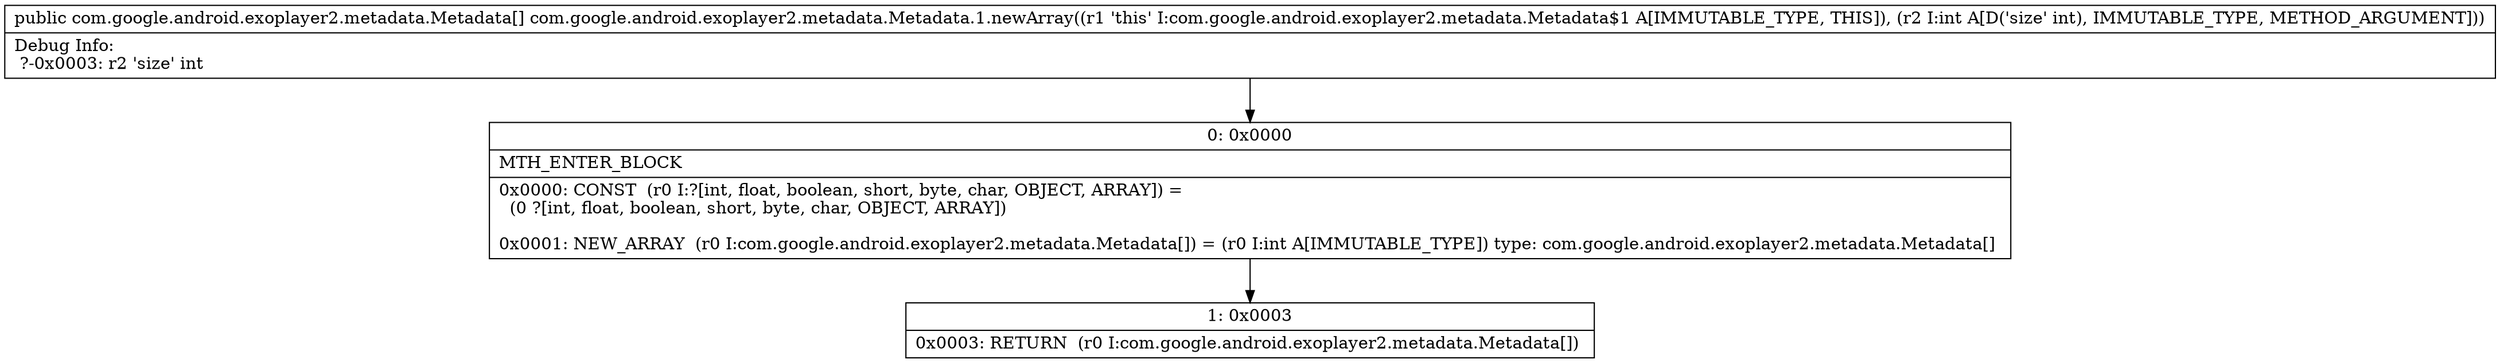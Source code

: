 digraph "CFG forcom.google.android.exoplayer2.metadata.Metadata.1.newArray(I)[Lcom\/google\/android\/exoplayer2\/metadata\/Metadata;" {
Node_0 [shape=record,label="{0\:\ 0x0000|MTH_ENTER_BLOCK\l|0x0000: CONST  (r0 I:?[int, float, boolean, short, byte, char, OBJECT, ARRAY]) = \l  (0 ?[int, float, boolean, short, byte, char, OBJECT, ARRAY])\l \l0x0001: NEW_ARRAY  (r0 I:com.google.android.exoplayer2.metadata.Metadata[]) = (r0 I:int A[IMMUTABLE_TYPE]) type: com.google.android.exoplayer2.metadata.Metadata[] \l}"];
Node_1 [shape=record,label="{1\:\ 0x0003|0x0003: RETURN  (r0 I:com.google.android.exoplayer2.metadata.Metadata[]) \l}"];
MethodNode[shape=record,label="{public com.google.android.exoplayer2.metadata.Metadata[] com.google.android.exoplayer2.metadata.Metadata.1.newArray((r1 'this' I:com.google.android.exoplayer2.metadata.Metadata$1 A[IMMUTABLE_TYPE, THIS]), (r2 I:int A[D('size' int), IMMUTABLE_TYPE, METHOD_ARGUMENT]))  | Debug Info:\l  ?\-0x0003: r2 'size' int\l}"];
MethodNode -> Node_0;
Node_0 -> Node_1;
}


